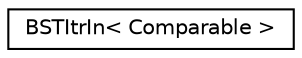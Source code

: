 digraph "Graphical Class Hierarchy"
{
 // LATEX_PDF_SIZE
  edge [fontname="Helvetica",fontsize="10",labelfontname="Helvetica",labelfontsize="10"];
  node [fontname="Helvetica",fontsize="10",shape=record];
  rankdir="LR";
  Node0 [label="BSTItrIn\< Comparable \>",height=0.2,width=0.4,color="black", fillcolor="white", style="filled",URL="$classBSTItrIn.html",tooltip=" "];
}
